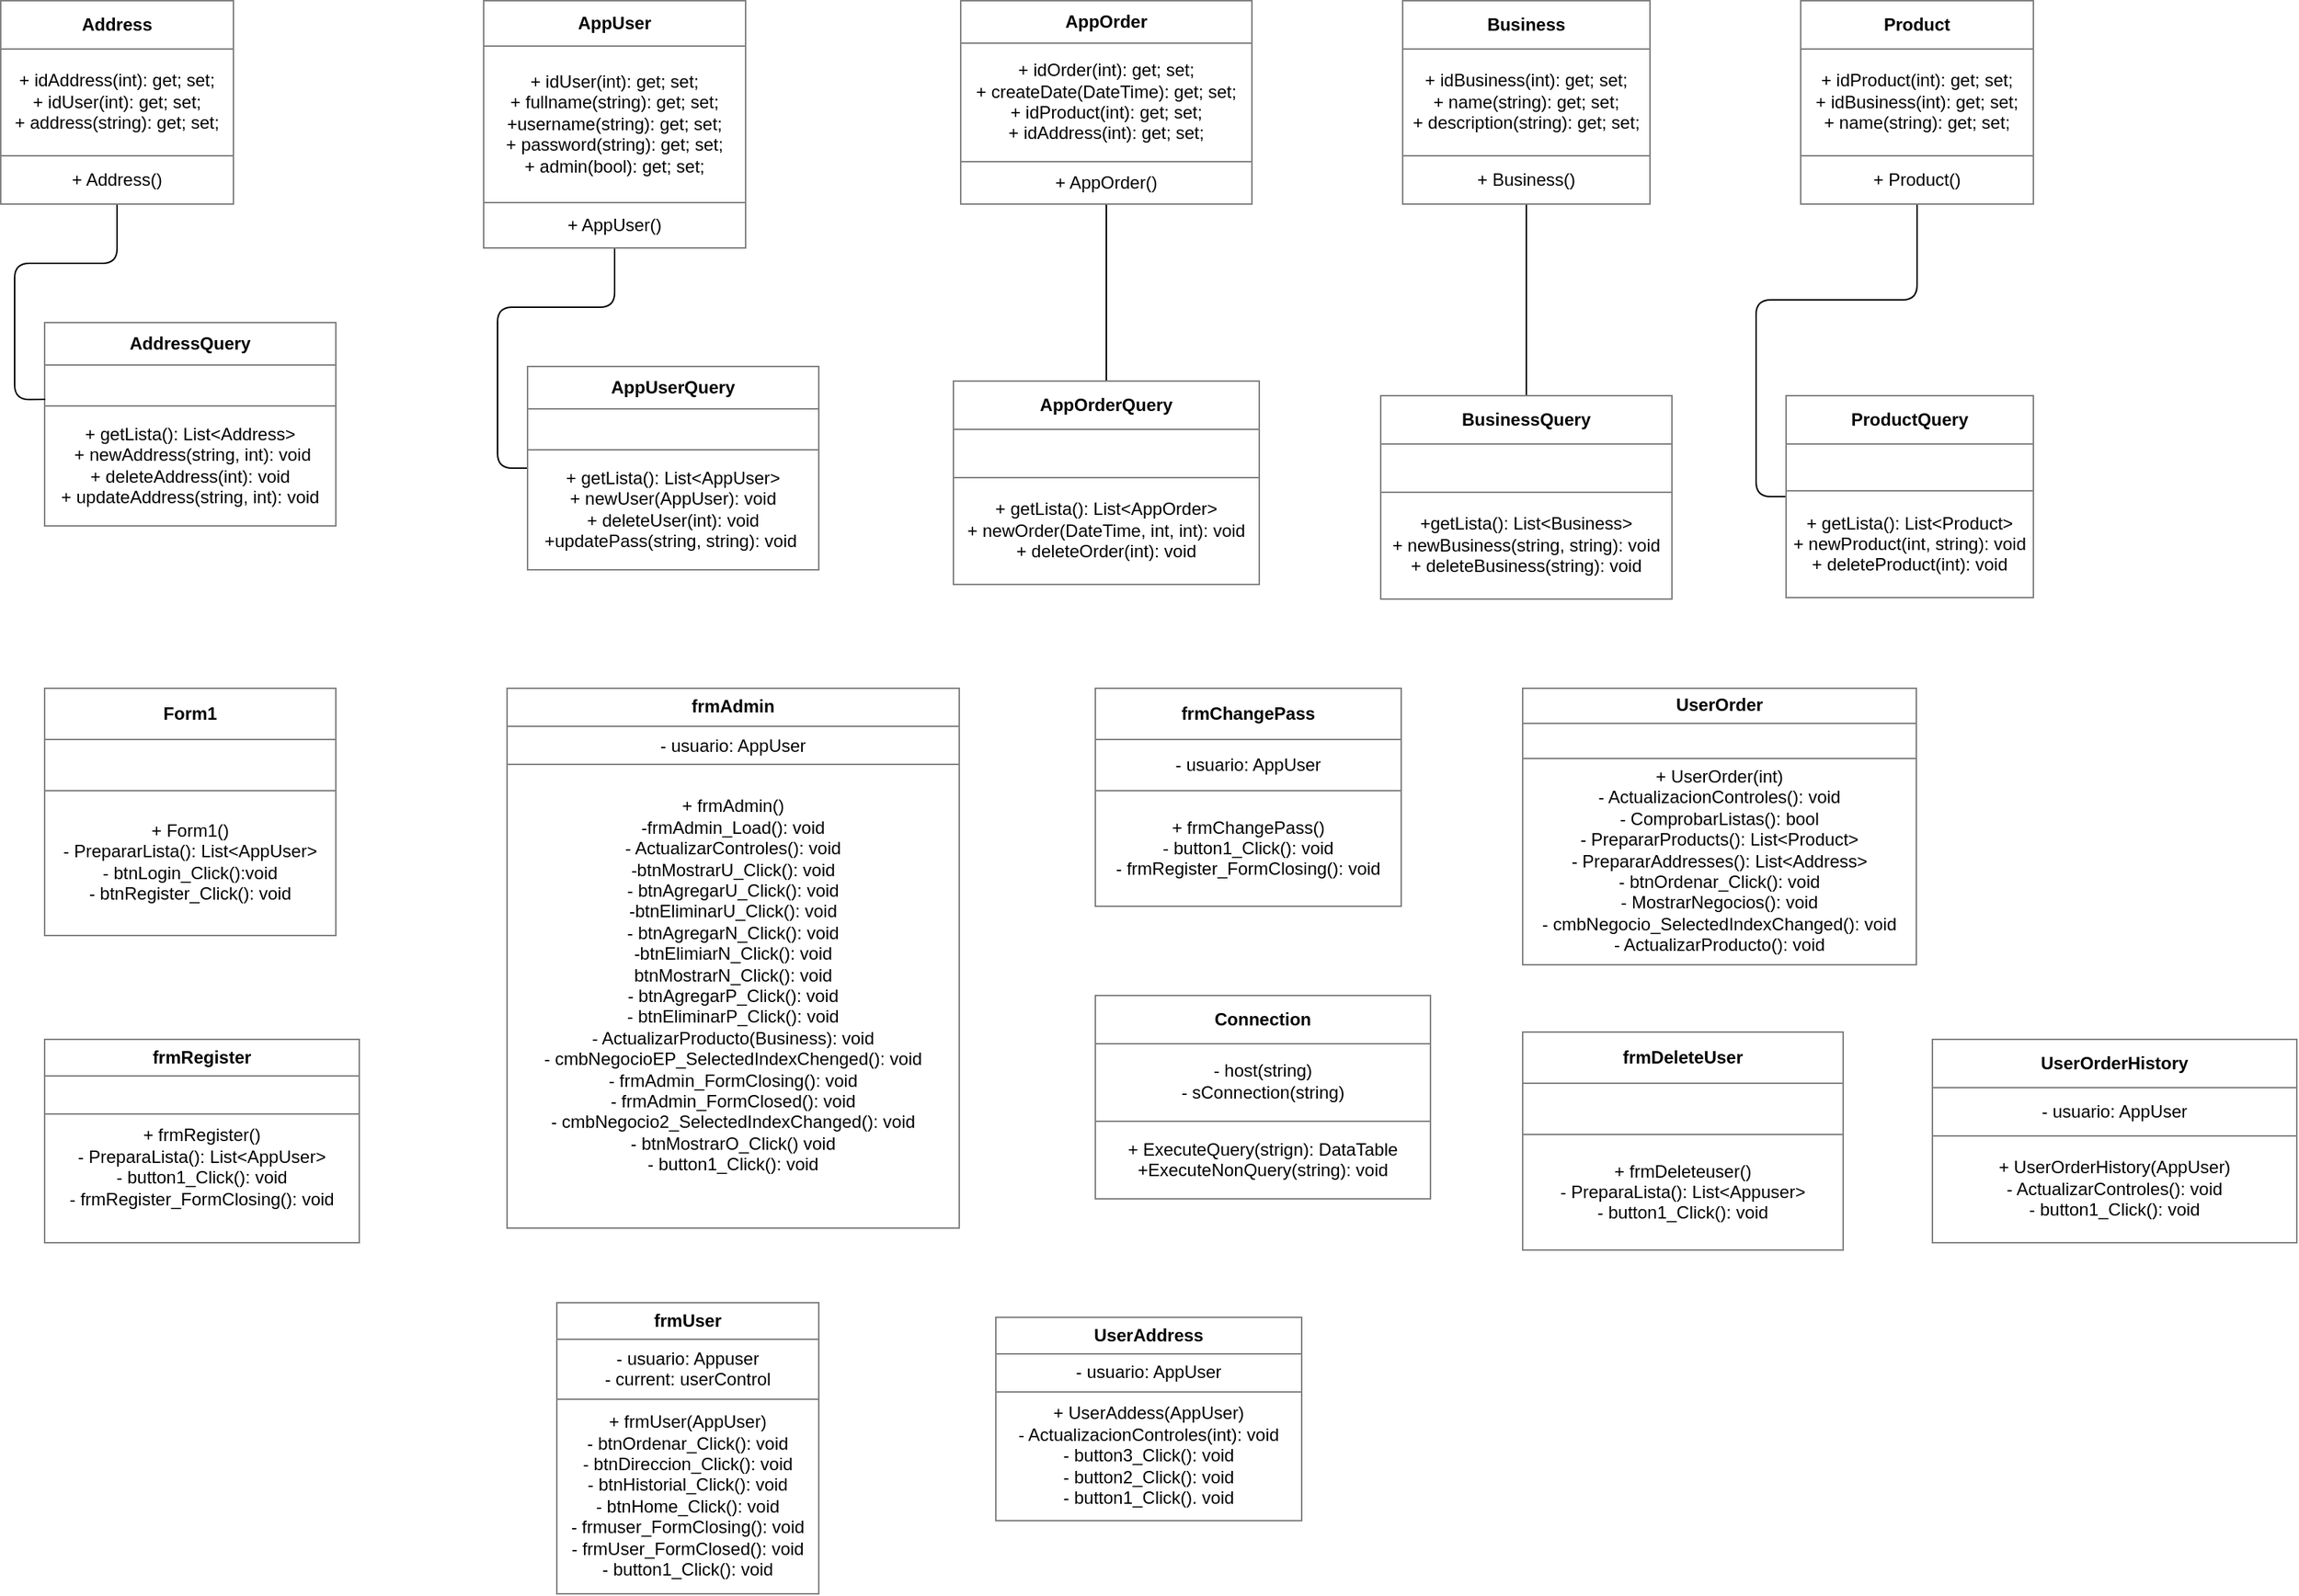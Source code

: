 <mxfile version="13.1.3" type="device"><diagram id="vcgtJ8_zHb5fLyIeR_Ix" name="Page-1"><mxGraphModel dx="1108" dy="1691" grid="1" gridSize="10" guides="1" tooltips="1" connect="1" arrows="1" fold="1" page="1" pageScale="1" pageWidth="827" pageHeight="1169" math="0" shadow="0"><root><mxCell id="0"/><mxCell id="1" parent="0"/><mxCell id="Rxs9VLs3PDFGO0NzibVS-28" style="edgeStyle=orthogonalEdgeStyle;orthogonalLoop=1;jettySize=auto;html=1;endArrow=none;" edge="1" parent="1" source="Rxs9VLs3PDFGO0NzibVS-1" target="Rxs9VLs3PDFGO0NzibVS-4"><mxGeometry relative="1" as="geometry"/></mxCell><mxCell id="Rxs9VLs3PDFGO0NzibVS-1" value="&lt;table border=&quot;1&quot; width=&quot;100%&quot; cellpadding=&quot;4&quot; style=&quot;width: 100% ; height: 100% ; border-collapse: collapse&quot;&gt;&lt;tbody&gt;&lt;tr&gt;&lt;th align=&quot;center&quot;&gt;AppOrder&lt;/th&gt;&lt;/tr&gt;&lt;tr&gt;&lt;td align=&quot;center&quot;&gt;+ idOrder(int): get; set;&lt;br&gt;+ createDate(DateTime): get; set;&lt;br&gt;+ idProduct(int): get; set;&lt;br&gt;+ idAddress(int): get; set;&lt;/td&gt;&lt;/tr&gt;&lt;tr&gt;&lt;td align=&quot;center&quot;&gt;+ AppOrder()&lt;/td&gt;&lt;/tr&gt;&lt;/tbody&gt;&lt;/table&gt;" style="text;html=1;strokeColor=none;fillColor=none;overflow=fill;" vertex="1" parent="1"><mxGeometry x="706" y="-270" width="200" height="140" as="geometry"/></mxCell><mxCell id="Rxs9VLs3PDFGO0NzibVS-27" style="edgeStyle=orthogonalEdgeStyle;orthogonalLoop=1;jettySize=auto;html=1;entryX=0;entryY=0.5;entryDx=0;entryDy=0;endArrow=none;" edge="1" parent="1" source="Rxs9VLs3PDFGO0NzibVS-2" target="Rxs9VLs3PDFGO0NzibVS-6"><mxGeometry relative="1" as="geometry"/></mxCell><mxCell id="Rxs9VLs3PDFGO0NzibVS-2" value="&lt;table border=&quot;1&quot; width=&quot;100%&quot; cellpadding=&quot;4&quot; style=&quot;width: 100% ; height: 100% ; border-collapse: collapse&quot;&gt;&lt;tbody&gt;&lt;tr&gt;&lt;th align=&quot;center&quot;&gt;AppUser&lt;/th&gt;&lt;/tr&gt;&lt;tr&gt;&lt;td align=&quot;center&quot;&gt;+ idUser(int): get; set;&lt;br&gt;+ fullname(string): get; set;&lt;br&gt;+username(string): get; set;&lt;br&gt;+ password(string): get; set;&lt;br&gt;+ admin(bool): get; set;&lt;/td&gt;&lt;/tr&gt;&lt;tr&gt;&lt;td align=&quot;center&quot;&gt;+ AppUser()&lt;/td&gt;&lt;/tr&gt;&lt;/tbody&gt;&lt;/table&gt;" style="text;html=1;strokeColor=none;fillColor=none;overflow=fill;" vertex="1" parent="1"><mxGeometry x="380" y="-270" width="180" height="170" as="geometry"/></mxCell><mxCell id="Rxs9VLs3PDFGO0NzibVS-3" value="&lt;table border=&quot;1&quot; width=&quot;100%&quot; cellpadding=&quot;4&quot; style=&quot;width: 100% ; height: 100% ; border-collapse: collapse&quot;&gt;&lt;tbody&gt;&lt;tr&gt;&lt;th align=&quot;center&quot;&gt;&lt;b&gt;AddressQuery&lt;/b&gt;&lt;/th&gt;&lt;/tr&gt;&lt;tr&gt;&lt;td align=&quot;center&quot;&gt;&lt;br&gt;&lt;/td&gt;&lt;/tr&gt;&lt;tr&gt;&lt;td align=&quot;center&quot;&gt;+ getLista(): List&amp;lt;Address&amp;gt;&lt;br&gt;&amp;nbsp;+ newAddress(string, int): void&lt;br&gt;+ deleteAddress(int): void&lt;br&gt;+ updateAddress(string, int): void&lt;/td&gt;&lt;/tr&gt;&lt;/tbody&gt;&lt;/table&gt;" style="text;html=1;strokeColor=none;fillColor=none;overflow=fill;" vertex="1" parent="1"><mxGeometry x="80" y="-50" width="200" height="140" as="geometry"/></mxCell><mxCell id="Rxs9VLs3PDFGO0NzibVS-4" value="&lt;table border=&quot;1&quot; width=&quot;100%&quot; cellpadding=&quot;4&quot; style=&quot;width: 100% ; height: 100% ; border-collapse: collapse&quot;&gt;&lt;tbody&gt;&lt;tr&gt;&lt;th align=&quot;center&quot;&gt;&lt;b&gt;AppOrderQuery&lt;/b&gt;&lt;/th&gt;&lt;/tr&gt;&lt;tr&gt;&lt;td align=&quot;center&quot;&gt;&lt;br&gt;&lt;/td&gt;&lt;/tr&gt;&lt;tr&gt;&lt;td align=&quot;center&quot;&gt;+ getLista(): List&amp;lt;AppOrder&amp;gt;&lt;br&gt;+ newOrder(DateTime, int, int): void&lt;br&gt;+ deleteOrder(int): void&lt;/td&gt;&lt;/tr&gt;&lt;/tbody&gt;&lt;/table&gt;" style="text;html=1;strokeColor=none;fillColor=none;overflow=fill;" vertex="1" parent="1"><mxGeometry x="701" y="-10" width="210" height="140" as="geometry"/></mxCell><mxCell id="Rxs9VLs3PDFGO0NzibVS-26" style="edgeStyle=orthogonalEdgeStyle;orthogonalLoop=1;jettySize=auto;html=1;entryX=0.005;entryY=0.379;entryDx=0;entryDy=0;entryPerimeter=0;endArrow=none;" edge="1" parent="1" source="Rxs9VLs3PDFGO0NzibVS-5" target="Rxs9VLs3PDFGO0NzibVS-3"><mxGeometry relative="1" as="geometry"/></mxCell><mxCell id="Rxs9VLs3PDFGO0NzibVS-5" value="&lt;table border=&quot;1&quot; width=&quot;100%&quot; cellpadding=&quot;4&quot; style=&quot;width: 100% ; height: 100% ; border-collapse: collapse&quot;&gt;&lt;tbody&gt;&lt;tr&gt;&lt;th align=&quot;center&quot;&gt;&lt;b&gt;Address&lt;br&gt;&lt;/b&gt;&lt;/th&gt;&lt;/tr&gt;&lt;tr&gt;&lt;td align=&quot;center&quot;&gt;+ idAddress(int): get; set;&lt;br&gt;+ idUser(int): get; set;&lt;br&gt;+ address(string): get; set;&lt;/td&gt;&lt;/tr&gt;&lt;tr&gt;&lt;td align=&quot;center&quot;&gt;+ Address()&lt;br&gt;&lt;/td&gt;&lt;/tr&gt;&lt;/tbody&gt;&lt;/table&gt;" style="text;html=1;strokeColor=none;fillColor=none;overflow=fill;" vertex="1" parent="1"><mxGeometry x="50" y="-270" width="160" height="140" as="geometry"/></mxCell><mxCell id="Rxs9VLs3PDFGO0NzibVS-6" value="&lt;table border=&quot;1&quot; width=&quot;100%&quot; cellpadding=&quot;4&quot; style=&quot;width: 100% ; height: 100% ; border-collapse: collapse&quot;&gt;&lt;tbody&gt;&lt;tr&gt;&lt;th align=&quot;center&quot;&gt;AppUserQuery&lt;/th&gt;&lt;/tr&gt;&lt;tr&gt;&lt;td align=&quot;center&quot;&gt;&lt;br&gt;&lt;/td&gt;&lt;/tr&gt;&lt;tr&gt;&lt;td align=&quot;center&quot;&gt;+ getLista(): List&amp;lt;AppUser&amp;gt;&lt;br&gt;+ newUser(AppUser): void&lt;br&gt;+ deleteUser(int): void&lt;br&gt;+updatePass(string, string): void&amp;nbsp;&lt;/td&gt;&lt;/tr&gt;&lt;/tbody&gt;&lt;/table&gt;" style="text;html=1;strokeColor=none;fillColor=none;overflow=fill;" vertex="1" parent="1"><mxGeometry x="410" y="-20" width="200" height="140" as="geometry"/></mxCell><mxCell id="Rxs9VLs3PDFGO0NzibVS-7" value="&lt;table border=&quot;1&quot; width=&quot;100%&quot; cellpadding=&quot;4&quot; style=&quot;width: 100% ; height: 100% ; border-collapse: collapse&quot;&gt;&lt;tbody&gt;&lt;tr&gt;&lt;th align=&quot;center&quot;&gt;BusinessQuery&lt;/th&gt;&lt;/tr&gt;&lt;tr&gt;&lt;td align=&quot;center&quot;&gt;&lt;br&gt;&lt;/td&gt;&lt;/tr&gt;&lt;tr&gt;&lt;td align=&quot;center&quot;&gt;+getLista(): List&amp;lt;Business&amp;gt;&lt;br&gt;+ newBusiness(string, string): void&lt;br&gt;+ deleteBusiness(string): void&lt;/td&gt;&lt;/tr&gt;&lt;/tbody&gt;&lt;/table&gt;" style="text;html=1;strokeColor=none;fillColor=none;overflow=fill;" vertex="1" parent="1"><mxGeometry x="993" width="200" height="140" as="geometry"/></mxCell><mxCell id="Rxs9VLs3PDFGO0NzibVS-29" style="edgeStyle=orthogonalEdgeStyle;orthogonalLoop=1;jettySize=auto;html=1;endArrow=none;" edge="1" parent="1" source="Rxs9VLs3PDFGO0NzibVS-8" target="Rxs9VLs3PDFGO0NzibVS-7"><mxGeometry relative="1" as="geometry"/></mxCell><mxCell id="Rxs9VLs3PDFGO0NzibVS-8" value="&lt;table border=&quot;1&quot; width=&quot;100%&quot; cellpadding=&quot;4&quot; style=&quot;width: 100% ; height: 100% ; border-collapse: collapse&quot;&gt;&lt;tbody&gt;&lt;tr&gt;&lt;th align=&quot;center&quot;&gt;&lt;b&gt;Business&lt;/b&gt;&lt;/th&gt;&lt;/tr&gt;&lt;tr&gt;&lt;td align=&quot;center&quot;&gt;+ idBusiness(int): get; set;&lt;br&gt;+ name(string): get; set;&lt;br&gt;+ description(string): get; set;&lt;/td&gt;&lt;/tr&gt;&lt;tr&gt;&lt;td align=&quot;center&quot;&gt;+ Business()&lt;/td&gt;&lt;/tr&gt;&lt;/tbody&gt;&lt;/table&gt;" style="text;html=1;strokeColor=none;fillColor=none;overflow=fill;" vertex="1" parent="1"><mxGeometry x="1008" y="-270" width="170" height="140" as="geometry"/></mxCell><mxCell id="Rxs9VLs3PDFGO0NzibVS-30" style="edgeStyle=orthogonalEdgeStyle;orthogonalLoop=1;jettySize=auto;html=1;entryX=0;entryY=0.5;entryDx=0;entryDy=0;endArrow=none;" edge="1" parent="1" source="Rxs9VLs3PDFGO0NzibVS-9" target="Rxs9VLs3PDFGO0NzibVS-10"><mxGeometry relative="1" as="geometry"/></mxCell><mxCell id="Rxs9VLs3PDFGO0NzibVS-9" value="&lt;table border=&quot;1&quot; width=&quot;100%&quot; cellpadding=&quot;4&quot; style=&quot;width: 100% ; height: 100% ; border-collapse: collapse&quot;&gt;&lt;tbody&gt;&lt;tr&gt;&lt;th align=&quot;center&quot;&gt;&lt;b&gt;Product&lt;/b&gt;&lt;/th&gt;&lt;/tr&gt;&lt;tr&gt;&lt;td align=&quot;center&quot;&gt;+ idProduct(int): get; set;&lt;br&gt;+ idBusiness(int): get; set;&lt;br&gt;+ name(string): get; set;&lt;/td&gt;&lt;/tr&gt;&lt;tr&gt;&lt;td align=&quot;center&quot;&gt;+ Product()&lt;/td&gt;&lt;/tr&gt;&lt;/tbody&gt;&lt;/table&gt;" style="text;html=1;strokeColor=none;fillColor=none;overflow=fill;" vertex="1" parent="1"><mxGeometry x="1280" y="-270" width="160" height="140" as="geometry"/></mxCell><mxCell id="Rxs9VLs3PDFGO0NzibVS-10" value="&lt;table border=&quot;1&quot; width=&quot;100%&quot; cellpadding=&quot;4&quot; style=&quot;width: 100% ; height: 100% ; border-collapse: collapse&quot;&gt;&lt;tbody&gt;&lt;tr&gt;&lt;th align=&quot;center&quot;&gt;ProductQuery&lt;/th&gt;&lt;/tr&gt;&lt;tr&gt;&lt;td align=&quot;center&quot;&gt;&lt;br&gt;&lt;/td&gt;&lt;/tr&gt;&lt;tr&gt;&lt;td align=&quot;center&quot;&gt;+ getLista(): List&amp;lt;Product&amp;gt;&lt;br&gt;+ newProduct(int, string): void&lt;br&gt;+ deleteProduct(int): void&lt;br&gt;&lt;/td&gt;&lt;/tr&gt;&lt;/tbody&gt;&lt;/table&gt;" style="text;html=1;strokeColor=none;fillColor=none;overflow=fill;" vertex="1" parent="1"><mxGeometry x="1270" width="170" height="139" as="geometry"/></mxCell><mxCell id="Rxs9VLs3PDFGO0NzibVS-11" value="&lt;table border=&quot;1&quot; width=&quot;100%&quot; cellpadding=&quot;4&quot; style=&quot;width: 100% ; height: 100% ; border-collapse: collapse&quot;&gt;&lt;tbody&gt;&lt;tr&gt;&lt;th align=&quot;center&quot;&gt;Form1&lt;br&gt;&lt;/th&gt;&lt;/tr&gt;&lt;tr&gt;&lt;td align=&quot;center&quot;&gt;&lt;br&gt;&lt;/td&gt;&lt;/tr&gt;&lt;tr&gt;&lt;td align=&quot;center&quot;&gt;+ Form1()&lt;br&gt;- PrepararLista(): List&amp;lt;AppUser&amp;gt;&lt;br&gt;- btnLogin_Click():void&lt;br&gt;- btnRegister_Click(): void&lt;/td&gt;&lt;/tr&gt;&lt;/tbody&gt;&lt;/table&gt;" style="text;html=1;strokeColor=none;fillColor=none;overflow=fill;" vertex="1" parent="1"><mxGeometry x="80" y="200" width="200" height="170" as="geometry"/></mxCell><mxCell id="Rxs9VLs3PDFGO0NzibVS-12" value="&lt;table border=&quot;1&quot; width=&quot;100%&quot; cellpadding=&quot;4&quot; style=&quot;width: 100% ; height: 100% ; border-collapse: collapse&quot;&gt;&lt;tbody&gt;&lt;tr&gt;&lt;th align=&quot;center&quot;&gt;Connection&lt;/th&gt;&lt;/tr&gt;&lt;tr&gt;&lt;td align=&quot;center&quot;&gt;- host(string)&lt;br&gt;- sConnection(string)&lt;br&gt;&lt;/td&gt;&lt;/tr&gt;&lt;tr&gt;&lt;td align=&quot;center&quot;&gt;+ ExecuteQuery(strign): DataTable&lt;br&gt;+ExecuteNonQuery(string): void&lt;/td&gt;&lt;/tr&gt;&lt;/tbody&gt;&lt;/table&gt;" style="text;html=1;strokeColor=none;fillColor=none;overflow=fill;" vertex="1" parent="1"><mxGeometry x="798" y="410" width="230" height="140" as="geometry"/></mxCell><mxCell id="Rxs9VLs3PDFGO0NzibVS-13" value="&lt;table border=&quot;1&quot; width=&quot;100%&quot; cellpadding=&quot;4&quot; style=&quot;width: 100% ; height: 100% ; border-collapse: collapse&quot;&gt;&lt;tbody&gt;&lt;tr&gt;&lt;th align=&quot;center&quot;&gt;frmAdmin&lt;/th&gt;&lt;/tr&gt;&lt;tr&gt;&lt;td align=&quot;center&quot;&gt;- usuario: AppUser&lt;/td&gt;&lt;/tr&gt;&lt;tr&gt;&lt;td align=&quot;center&quot;&gt;+ frmAdmin()&lt;br&gt;-frmAdmin_Load(): void&lt;br&gt;- ActualizarControles(): void&lt;br&gt;-btnMostrarU_Click(): void&lt;br&gt;- btnAgregarU_Click(): void&lt;br&gt;-btnEliminarU_Click(): void&lt;br&gt;- btnAgregarN_Click(): void&lt;br&gt;-btnElimiarN_Click(): void&lt;br&gt;btnMostrarN_Click(): void&lt;br&gt;- btnAgregarP_Click(): void&lt;br&gt;- btnEliminarP_Click(): void&lt;br&gt;- ActualizarProducto(Business): void&lt;br&gt;- cmbNegocioEP_SelectedIndexChenged(): void&lt;br&gt;- frmAdmin_FormClosing(): void&lt;br&gt;- frmAdmin_FormClosed(): void&lt;br&gt;- cmbNegocio2_SelectedIndexChanged(): void&lt;br&gt;- btnMostrarO_Click() void&lt;br&gt;- button1_Click(): void&lt;br&gt;&lt;br&gt;&lt;/td&gt;&lt;/tr&gt;&lt;/tbody&gt;&lt;/table&gt;" style="text;html=1;strokeColor=none;fillColor=none;overflow=fill;" vertex="1" parent="1"><mxGeometry x="396" y="200" width="310" height="370" as="geometry"/></mxCell><mxCell id="Rxs9VLs3PDFGO0NzibVS-14" value="&lt;table border=&quot;1&quot; width=&quot;100%&quot; cellpadding=&quot;4&quot; style=&quot;width: 100% ; height: 100% ; border-collapse: collapse&quot;&gt;&lt;tbody&gt;&lt;tr&gt;&lt;th align=&quot;center&quot;&gt;frmChangePass&lt;/th&gt;&lt;/tr&gt;&lt;tr&gt;&lt;td align=&quot;center&quot;&gt;- usuario: AppUser&lt;br&gt;&lt;/td&gt;&lt;/tr&gt;&lt;tr&gt;&lt;td align=&quot;center&quot;&gt;+ frmChangePass()&lt;br&gt;- button1_Click(): void&lt;br&gt;- frmRegister_FormClosing(): void&lt;/td&gt;&lt;/tr&gt;&lt;/tbody&gt;&lt;/table&gt;" style="text;html=1;strokeColor=none;fillColor=none;overflow=fill;" vertex="1" parent="1"><mxGeometry x="798" y="200" width="210" height="150" as="geometry"/></mxCell><mxCell id="Rxs9VLs3PDFGO0NzibVS-15" value="&lt;table border=&quot;1&quot; width=&quot;100%&quot; cellpadding=&quot;4&quot; style=&quot;width: 100% ; height: 100% ; border-collapse: collapse&quot;&gt;&lt;tbody&gt;&lt;tr&gt;&lt;th align=&quot;center&quot;&gt;frmDeleteUser&lt;br&gt;&lt;/th&gt;&lt;/tr&gt;&lt;tr&gt;&lt;td align=&quot;center&quot;&gt;&lt;br&gt;&lt;/td&gt;&lt;/tr&gt;&lt;tr&gt;&lt;td align=&quot;center&quot;&gt;+ frmDeleteuser()&lt;br&gt;- PreparaLista(): List&amp;lt;Appuser&amp;gt;&lt;br&gt;- button1_Click(): void&lt;/td&gt;&lt;/tr&gt;&lt;/tbody&gt;&lt;/table&gt;" style="text;html=1;strokeColor=none;fillColor=none;overflow=fill;" vertex="1" parent="1"><mxGeometry x="1090" y="435" width="220" height="150" as="geometry"/></mxCell><mxCell id="Rxs9VLs3PDFGO0NzibVS-16" value="&lt;table border=&quot;1&quot; width=&quot;100%&quot; cellpadding=&quot;4&quot; style=&quot;width: 100% ; height: 100% ; border-collapse: collapse&quot;&gt;&lt;tbody&gt;&lt;tr&gt;&lt;th align=&quot;center&quot;&gt;&lt;b&gt;frmRegister&lt;/b&gt;&lt;/th&gt;&lt;/tr&gt;&lt;tr&gt;&lt;td align=&quot;center&quot;&gt;&lt;br&gt;&lt;/td&gt;&lt;/tr&gt;&lt;tr&gt;&lt;td align=&quot;center&quot;&gt;+ frmRegister()&lt;br&gt;- PreparaLista(): List&amp;lt;AppUser&amp;gt;&lt;br&gt;- button1_Click(): void&lt;br&gt;- frmRegister_FormClosing(): void&lt;br&gt;&lt;br&gt;&lt;/td&gt;&lt;/tr&gt;&lt;/tbody&gt;&lt;/table&gt;" style="text;html=1;strokeColor=none;fillColor=none;overflow=fill;" vertex="1" parent="1"><mxGeometry x="80" y="440" width="216" height="140" as="geometry"/></mxCell><mxCell id="Rxs9VLs3PDFGO0NzibVS-17" value="&lt;table border=&quot;1&quot; width=&quot;100%&quot; cellpadding=&quot;4&quot; style=&quot;width: 100% ; height: 100% ; border-collapse: collapse&quot;&gt;&lt;tbody&gt;&lt;tr&gt;&lt;th align=&quot;center&quot;&gt;frmUser&lt;/th&gt;&lt;/tr&gt;&lt;tr&gt;&lt;td align=&quot;center&quot;&gt;- usuario: Appuser&lt;br&gt;- current: userControl&lt;/td&gt;&lt;/tr&gt;&lt;tr&gt;&lt;td align=&quot;center&quot;&gt;+ frmUser(AppUser)&lt;br&gt;- btnOrdenar_Click(): void&lt;br&gt;- btnDireccion_Click(): void&lt;br&gt;- btnHistorial_Click(): void&lt;br&gt;- btnHome_Click(): void&lt;br&gt;- frmuser_FormClosing(): void&lt;br&gt;- frmUser_FormClosed(): void&lt;br&gt;- button1_Click(): void&lt;/td&gt;&lt;/tr&gt;&lt;/tbody&gt;&lt;/table&gt;" style="text;html=1;strokeColor=none;fillColor=none;overflow=fill;" vertex="1" parent="1"><mxGeometry x="430" y="620" width="180" height="200" as="geometry"/></mxCell><mxCell id="Rxs9VLs3PDFGO0NzibVS-18" value="&lt;table border=&quot;1&quot; width=&quot;100%&quot; cellpadding=&quot;4&quot; style=&quot;width: 100% ; height: 100% ; border-collapse: collapse&quot;&gt;&lt;tbody&gt;&lt;tr&gt;&lt;th align=&quot;center&quot;&gt;&lt;b&gt;UserAddress&lt;br&gt;&lt;/b&gt;&lt;/th&gt;&lt;/tr&gt;&lt;tr&gt;&lt;td align=&quot;center&quot;&gt;- usuario: AppUser&lt;/td&gt;&lt;/tr&gt;&lt;tr&gt;&lt;td align=&quot;center&quot;&gt;+ UserAddess(AppUser)&lt;br&gt;- ActualizacionControles(int): void&lt;br&gt;- button3_Click(): void&lt;br&gt;- button2_Click(): void&lt;br&gt;- button1_Click(). void&lt;/td&gt;&lt;/tr&gt;&lt;/tbody&gt;&lt;/table&gt;" style="text;html=1;strokeColor=none;fillColor=none;overflow=fill;" vertex="1" parent="1"><mxGeometry x="730" y="630" width="210" height="140" as="geometry"/></mxCell><mxCell id="Rxs9VLs3PDFGO0NzibVS-19" value="&lt;table border=&quot;1&quot; width=&quot;100%&quot; cellpadding=&quot;4&quot; style=&quot;width: 100% ; height: 100% ; border-collapse: collapse&quot;&gt;&lt;tbody&gt;&lt;tr&gt;&lt;th align=&quot;center&quot;&gt;&lt;b&gt;UserOrder&lt;/b&gt;&lt;/th&gt;&lt;/tr&gt;&lt;tr&gt;&lt;td align=&quot;center&quot;&gt;&lt;br&gt;&lt;/td&gt;&lt;/tr&gt;&lt;tr&gt;&lt;td align=&quot;center&quot;&gt;+ UserOrder(int)&lt;br&gt;- ActualizacionControles(): void&lt;br&gt;- ComprobarListas(): bool&lt;br&gt;- PrepararProducts(): List&amp;lt;Product&amp;gt;&lt;br&gt;- PrepararAddresses(): List&amp;lt;Address&amp;gt;&lt;br&gt;- btnOrdenar_Click(): void&lt;br&gt;- MostrarNegocios(): void&lt;br&gt;- cmbNegocio_SelectedIndexChanged(): void&lt;br&gt;- ActualizarProducto(): void&lt;/td&gt;&lt;/tr&gt;&lt;/tbody&gt;&lt;/table&gt;" style="text;html=1;strokeColor=none;fillColor=none;overflow=fill;" vertex="1" parent="1"><mxGeometry x="1090" y="200" width="270" height="190" as="geometry"/></mxCell><mxCell id="Rxs9VLs3PDFGO0NzibVS-21" value="&lt;table border=&quot;1&quot; width=&quot;100%&quot; cellpadding=&quot;4&quot; style=&quot;width: 100% ; height: 100% ; border-collapse: collapse&quot;&gt;&lt;tbody&gt;&lt;tr&gt;&lt;th align=&quot;center&quot;&gt;UserOrderHistory&lt;/th&gt;&lt;/tr&gt;&lt;tr&gt;&lt;td align=&quot;center&quot;&gt;- usuario: AppUser&lt;/td&gt;&lt;/tr&gt;&lt;tr&gt;&lt;td align=&quot;center&quot;&gt;+ UserOrderHistory(AppUser)&lt;br&gt;- ActualizarControles(): void&lt;br&gt;- button1_Click(): void&lt;/td&gt;&lt;/tr&gt;&lt;/tbody&gt;&lt;/table&gt;" style="text;html=1;strokeColor=none;fillColor=none;overflow=fill;" vertex="1" parent="1"><mxGeometry x="1370" y="440" width="250" height="140" as="geometry"/></mxCell></root></mxGraphModel></diagram></mxfile>